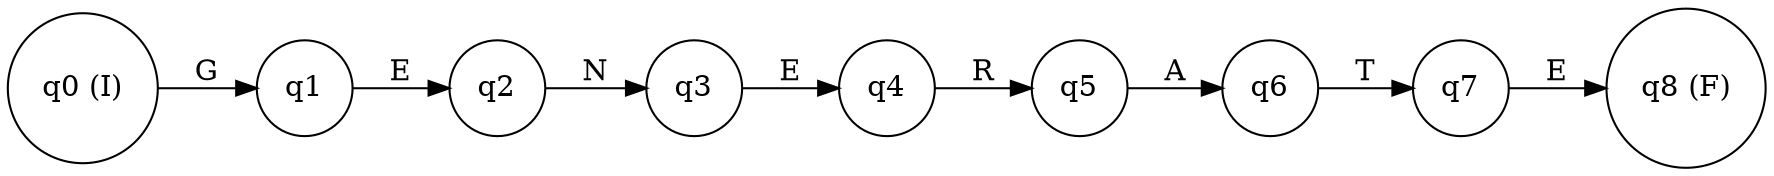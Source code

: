 digraph finite_state_machine {
rankdir=LR;
node [shape = circle];
q0 [label="q0 (I)"];
q1 [label="q1"];
q2 [label="q2"];
q3 [label="q3"];
q4 [label="q4"];
q5 [label="q5"];
q6 [label="q6"];
q7 [label="q7"];
q8 [label="q8 (F)"];
q0 -> q1 [label="G"];
q1 -> q2 [label="E"];
q2 -> q3 [label="N"];
q3 -> q4 [label="E"];
q4 -> q5 [label="R"];
q5 -> q6 [label="A"];
q6 -> q7 [label="T"];
q7 -> q8 [label="E"];
}